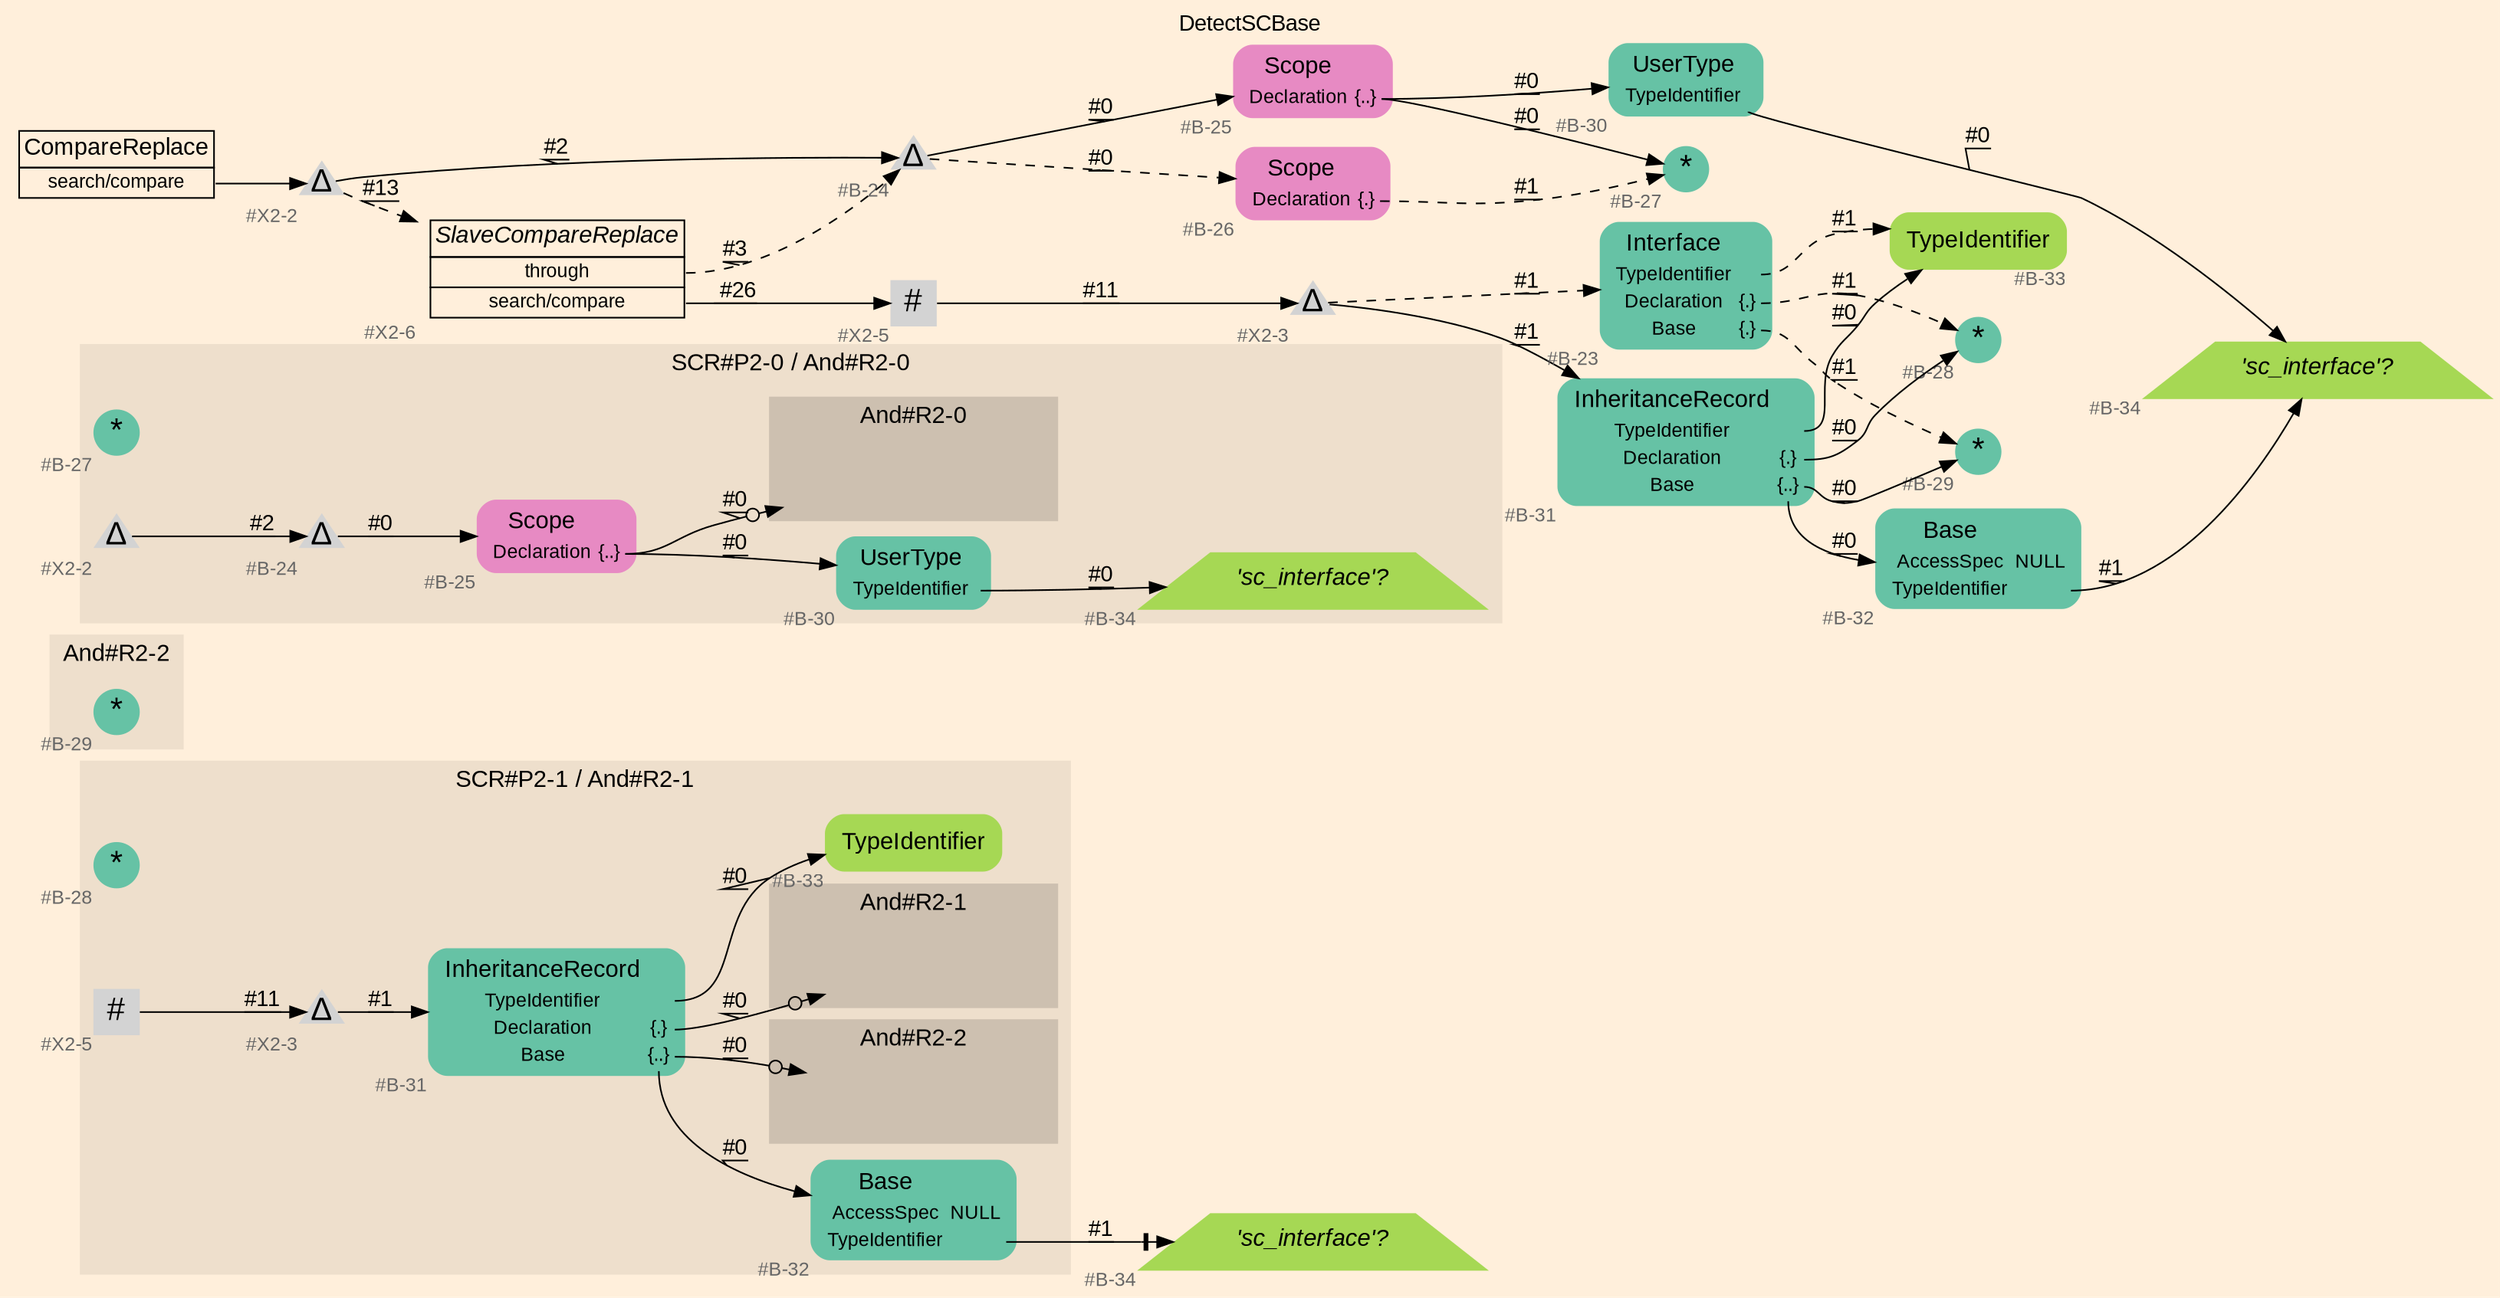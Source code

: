 digraph "DetectSCBase" {
label = "DetectSCBase"
labelloc = t
graph [
    rankdir = "LR"
    ranksep = 0.3
    bgcolor = antiquewhite1
    color = black
    fontcolor = black
    fontname = "Arial"
];
node [
    fontname = "Arial"
];
edge [
    fontname = "Arial"
];

// -------------------- figure And#R2-1 --------------------
// -------- region And#R2-1 ----------
subgraph "clusterAnd#R2-1" {
    label = "And#R2-1"
    style = "filled"
    color = antiquewhite2
    fontsize = "15"
    // -------- block And#R2-1/#B-28 ----------
    "And#R2-1/#B-28" [
        fillcolor = "/set28/1"
        xlabel = "#B-28"
        fontsize = "12"
        fontcolor = grey40
        shape = "circle"
        label = <<FONT COLOR="black" POINT-SIZE="20">*</FONT>>
        style = "filled"
        penwidth = 0.0
        fixedsize = true
        width = 0.4
        height = 0.4
    ];
    
}


// -------------------- figure And#R2-2 --------------------
// -------- region And#R2-2 ----------
subgraph "clusterAnd#R2-2" {
    label = "And#R2-2"
    style = "filled"
    color = antiquewhite2
    fontsize = "15"
    // -------- block And#R2-2/#B-29 ----------
    "And#R2-2/#B-29" [
        fillcolor = "/set28/1"
        xlabel = "#B-29"
        fontsize = "12"
        fontcolor = grey40
        shape = "circle"
        label = <<FONT COLOR="black" POINT-SIZE="20">*</FONT>>
        style = "filled"
        penwidth = 0.0
        fixedsize = true
        width = 0.4
        height = 0.4
    ];
    
}


// -------------------- figure And#R2-1 --------------------
// -------- region And#R2-1 ----------
subgraph "clusterAnd#R2-1" {
    label = "SCR#P2-1 / And#R2-1"
    style = "filled"
    color = antiquewhite2
    fontsize = "15"
    // -------- block And#R2-1/#B-32 ----------
    "And#R2-1/#B-32" [
        fillcolor = "/set28/1"
        xlabel = "#B-32"
        fontsize = "12"
        fontcolor = grey40
        shape = "plaintext"
        label = <<TABLE BORDER="0" CELLBORDER="0" CELLSPACING="0">
         <TR><TD><FONT COLOR="black" POINT-SIZE="15">Base</FONT></TD></TR>
         <TR><TD><FONT COLOR="black" POINT-SIZE="12">AccessSpec</FONT></TD><TD PORT="port0"><FONT COLOR="black" POINT-SIZE="12">NULL</FONT></TD></TR>
         <TR><TD><FONT COLOR="black" POINT-SIZE="12">TypeIdentifier</FONT></TD><TD PORT="port1"></TD></TR>
        </TABLE>>
        style = "rounded,filled"
    ];
    
    // -------- block And#R2-1/#B-31 ----------
    "And#R2-1/#B-31" [
        fillcolor = "/set28/1"
        xlabel = "#B-31"
        fontsize = "12"
        fontcolor = grey40
        shape = "plaintext"
        label = <<TABLE BORDER="0" CELLBORDER="0" CELLSPACING="0">
         <TR><TD><FONT COLOR="black" POINT-SIZE="15">InheritanceRecord</FONT></TD></TR>
         <TR><TD><FONT COLOR="black" POINT-SIZE="12">TypeIdentifier</FONT></TD><TD PORT="port0"></TD></TR>
         <TR><TD><FONT COLOR="black" POINT-SIZE="12">Declaration</FONT></TD><TD PORT="port1"><FONT COLOR="black" POINT-SIZE="12">{.}</FONT></TD></TR>
         <TR><TD><FONT COLOR="black" POINT-SIZE="12">Base</FONT></TD><TD PORT="port2"><FONT COLOR="black" POINT-SIZE="12">{..}</FONT></TD></TR>
        </TABLE>>
        style = "rounded,filled"
    ];
    
    // -------- block And#R2-1/#X2-3 ----------
    "And#R2-1/#X2-3" [
        xlabel = "#X2-3"
        fontsize = "12"
        fontcolor = grey40
        shape = "triangle"
        label = <<FONT COLOR="black" POINT-SIZE="20">Δ</FONT>>
        style = "filled"
        penwidth = 0.0
        fixedsize = true
        width = 0.4
        height = 0.4
    ];
    
    // -------- block And#R2-1/#X2-5 ----------
    "And#R2-1/#X2-5" [
        xlabel = "#X2-5"
        fontsize = "12"
        fontcolor = grey40
        shape = "square"
        label = <<FONT COLOR="black" POINT-SIZE="20">#</FONT>>
        style = "filled"
        penwidth = 0.0
        fixedsize = true
        width = 0.4
        height = 0.4
    ];
    
    // -------- block And#R2-1/#B-33 ----------
    "And#R2-1/#B-33" [
        fillcolor = "/set28/5"
        xlabel = "#B-33"
        fontsize = "12"
        fontcolor = grey40
        shape = "plaintext"
        label = <<TABLE BORDER="0" CELLBORDER="0" CELLSPACING="0">
         <TR><TD><FONT COLOR="black" POINT-SIZE="15">TypeIdentifier</FONT></TD></TR>
        </TABLE>>
        style = "rounded,filled"
    ];
    
    // -------- region And#R2-1/And#R2-1 ----------
    subgraph "clusterAnd#R2-1/And#R2-1" {
        label = "And#R2-1"
        style = "filled"
        color = antiquewhite3
        fontsize = "15"
        // -------- block And#R2-1/And#R2-1/#B-28 ----------
        "And#R2-1/And#R2-1/#B-28" [
            fillcolor = "/set28/1"
            xlabel = "#B-28"
            fontsize = "12"
            fontcolor = grey40
            shape = "none"
            style = "invisible"
        ];
        
    }
    
    // -------- region And#R2-1/And#R2-2 ----------
    subgraph "clusterAnd#R2-1/And#R2-2" {
        label = "And#R2-2"
        style = "filled"
        color = antiquewhite3
        fontsize = "15"
        // -------- block And#R2-1/And#R2-2/#B-29 ----------
        "And#R2-1/And#R2-2/#B-29" [
            fillcolor = "/set28/1"
            xlabel = "#B-29"
            fontsize = "12"
            fontcolor = grey40
            shape = "none"
            style = "invisible"
        ];
        
    }
    
}

// -------- block And#R2-1/#B-34 ----------
"And#R2-1/#B-34" [
    fillcolor = "/set28/5"
    xlabel = "#B-34"
    fontsize = "12"
    fontcolor = grey40
    shape = "trapezium"
    label = <<FONT COLOR="black" POINT-SIZE="15"><I>'sc_interface'?</I></FONT>>
    style = "filled"
    penwidth = 0.0
];

"And#R2-1/#B-32":port1 -> "And#R2-1/#B-34" [
    arrowhead="normalnonetee"
    label = "#1"
    decorate = true
    color = black
    fontcolor = black
];

"And#R2-1/#B-31":port0 -> "And#R2-1/#B-33" [
    label = "#0"
    decorate = true
    color = black
    fontcolor = black
];

"And#R2-1/#B-31":port1 -> "And#R2-1/And#R2-1/#B-28" [
    arrowhead="normalnoneodot"
    label = "#0"
    decorate = true
    color = black
    fontcolor = black
];

"And#R2-1/#B-31":port2 -> "And#R2-1/And#R2-2/#B-29" [
    arrowhead="normalnoneodot"
    label = "#0"
    decorate = true
    color = black
    fontcolor = black
];

"And#R2-1/#B-31":port2 -> "And#R2-1/#B-32" [
    label = "#0"
    decorate = true
    color = black
    fontcolor = black
];

"And#R2-1/#X2-3" -> "And#R2-1/#B-31" [
    label = "#1"
    decorate = true
    color = black
    fontcolor = black
];

"And#R2-1/#X2-5" -> "And#R2-1/#X2-3" [
    label = "#11"
    decorate = true
    color = black
    fontcolor = black
];


// -------------------- figure And#R2-0 --------------------
// -------- region And#R2-0 ----------
subgraph "clusterAnd#R2-0" {
    label = "And#R2-0"
    style = "filled"
    color = antiquewhite2
    fontsize = "15"
    // -------- block And#R2-0/#B-27 ----------
    "And#R2-0/#B-27" [
        fillcolor = "/set28/1"
        xlabel = "#B-27"
        fontsize = "12"
        fontcolor = grey40
        shape = "circle"
        label = <<FONT COLOR="black" POINT-SIZE="20">*</FONT>>
        style = "filled"
        penwidth = 0.0
        fixedsize = true
        width = 0.4
        height = 0.4
    ];
    
}


// -------------------- figure And#R2-0 --------------------
// -------- region And#R2-0 ----------
subgraph "clusterAnd#R2-0" {
    label = "SCR#P2-0 / And#R2-0"
    style = "filled"
    color = antiquewhite2
    fontsize = "15"
    // -------- block And#R2-0/#B-30 ----------
    "And#R2-0/#B-30" [
        fillcolor = "/set28/1"
        xlabel = "#B-30"
        fontsize = "12"
        fontcolor = grey40
        shape = "plaintext"
        label = <<TABLE BORDER="0" CELLBORDER="0" CELLSPACING="0">
         <TR><TD><FONT COLOR="black" POINT-SIZE="15">UserType</FONT></TD></TR>
         <TR><TD><FONT COLOR="black" POINT-SIZE="12">TypeIdentifier</FONT></TD><TD PORT="port0"></TD></TR>
        </TABLE>>
        style = "rounded,filled"
    ];
    
    // -------- block And#R2-0/#X2-2 ----------
    "And#R2-0/#X2-2" [
        xlabel = "#X2-2"
        fontsize = "12"
        fontcolor = grey40
        shape = "triangle"
        label = <<FONT COLOR="black" POINT-SIZE="20">Δ</FONT>>
        style = "filled"
        penwidth = 0.0
        fixedsize = true
        width = 0.4
        height = 0.4
    ];
    
    // -------- block And#R2-0/#B-24 ----------
    "And#R2-0/#B-24" [
        xlabel = "#B-24"
        fontsize = "12"
        fontcolor = grey40
        shape = "triangle"
        label = <<FONT COLOR="black" POINT-SIZE="20">Δ</FONT>>
        style = "filled"
        penwidth = 0.0
        fixedsize = true
        width = 0.4
        height = 0.4
    ];
    
    // -------- block And#R2-0/#B-34 ----------
    "And#R2-0/#B-34" [
        fillcolor = "/set28/5"
        xlabel = "#B-34"
        fontsize = "12"
        fontcolor = grey40
        shape = "trapezium"
        label = <<FONT COLOR="black" POINT-SIZE="15"><I>'sc_interface'?</I></FONT>>
        style = "filled"
        penwidth = 0.0
    ];
    
    // -------- block And#R2-0/#B-25 ----------
    "And#R2-0/#B-25" [
        fillcolor = "/set28/4"
        xlabel = "#B-25"
        fontsize = "12"
        fontcolor = grey40
        shape = "plaintext"
        label = <<TABLE BORDER="0" CELLBORDER="0" CELLSPACING="0">
         <TR><TD><FONT COLOR="black" POINT-SIZE="15">Scope</FONT></TD></TR>
         <TR><TD><FONT COLOR="black" POINT-SIZE="12">Declaration</FONT></TD><TD PORT="port0"><FONT COLOR="black" POINT-SIZE="12">{..}</FONT></TD></TR>
        </TABLE>>
        style = "rounded,filled"
    ];
    
    // -------- region And#R2-0/And#R2-0 ----------
    subgraph "clusterAnd#R2-0/And#R2-0" {
        label = "And#R2-0"
        style = "filled"
        color = antiquewhite3
        fontsize = "15"
        // -------- block And#R2-0/And#R2-0/#B-27 ----------
        "And#R2-0/And#R2-0/#B-27" [
            fillcolor = "/set28/1"
            xlabel = "#B-27"
            fontsize = "12"
            fontcolor = grey40
            shape = "none"
            style = "invisible"
        ];
        
    }
    
}

"And#R2-0/#B-30":port0 -> "And#R2-0/#B-34" [
    label = "#0"
    decorate = true
    color = black
    fontcolor = black
];

"And#R2-0/#X2-2" -> "And#R2-0/#B-24" [
    label = "#2"
    decorate = true
    color = black
    fontcolor = black
];

"And#R2-0/#B-24" -> "And#R2-0/#B-25" [
    label = "#0"
    decorate = true
    color = black
    fontcolor = black
];

"And#R2-0/#B-25":port0 -> "And#R2-0/And#R2-0/#B-27" [
    arrowhead="normalnoneodot"
    label = "#0"
    decorate = true
    color = black
    fontcolor = black
];

"And#R2-0/#B-25":port0 -> "And#R2-0/#B-30" [
    label = "#0"
    decorate = true
    color = black
    fontcolor = black
];


// -------------------- transformation figure --------------------
// -------- block CR#X2-4 ----------
"CR#X2-4" [
    fillcolor = antiquewhite1
    fontsize = "12"
    fontcolor = grey40
    shape = "plaintext"
    label = <<TABLE BORDER="0" CELLBORDER="1" CELLSPACING="0">
     <TR><TD><FONT COLOR="black" POINT-SIZE="15">CompareReplace</FONT></TD></TR>
     <TR><TD PORT="port0"><FONT COLOR="black" POINT-SIZE="12">search/compare</FONT></TD></TR>
    </TABLE>>
    style = "filled"
    color = black
];

// -------- block #X2-2 ----------
"#X2-2" [
    xlabel = "#X2-2"
    fontsize = "12"
    fontcolor = grey40
    shape = "triangle"
    label = <<FONT COLOR="black" POINT-SIZE="20">Δ</FONT>>
    style = "filled"
    penwidth = 0.0
    fixedsize = true
    width = 0.4
    height = 0.4
];

// -------- block #B-24 ----------
"#B-24" [
    xlabel = "#B-24"
    fontsize = "12"
    fontcolor = grey40
    shape = "triangle"
    label = <<FONT COLOR="black" POINT-SIZE="20">Δ</FONT>>
    style = "filled"
    penwidth = 0.0
    fixedsize = true
    width = 0.4
    height = 0.4
];

// -------- block #B-25 ----------
"#B-25" [
    fillcolor = "/set28/4"
    xlabel = "#B-25"
    fontsize = "12"
    fontcolor = grey40
    shape = "plaintext"
    label = <<TABLE BORDER="0" CELLBORDER="0" CELLSPACING="0">
     <TR><TD><FONT COLOR="black" POINT-SIZE="15">Scope</FONT></TD></TR>
     <TR><TD><FONT COLOR="black" POINT-SIZE="12">Declaration</FONT></TD><TD PORT="port0"><FONT COLOR="black" POINT-SIZE="12">{..}</FONT></TD></TR>
    </TABLE>>
    style = "rounded,filled"
];

// -------- block #B-27 ----------
"#B-27" [
    fillcolor = "/set28/1"
    xlabel = "#B-27"
    fontsize = "12"
    fontcolor = grey40
    shape = "circle"
    label = <<FONT COLOR="black" POINT-SIZE="20">*</FONT>>
    style = "filled"
    penwidth = 0.0
    fixedsize = true
    width = 0.4
    height = 0.4
];

// -------- block #B-30 ----------
"#B-30" [
    fillcolor = "/set28/1"
    xlabel = "#B-30"
    fontsize = "12"
    fontcolor = grey40
    shape = "plaintext"
    label = <<TABLE BORDER="0" CELLBORDER="0" CELLSPACING="0">
     <TR><TD><FONT COLOR="black" POINT-SIZE="15">UserType</FONT></TD></TR>
     <TR><TD><FONT COLOR="black" POINT-SIZE="12">TypeIdentifier</FONT></TD><TD PORT="port0"></TD></TR>
    </TABLE>>
    style = "rounded,filled"
];

// -------- block #B-34 ----------
"#B-34" [
    fillcolor = "/set28/5"
    xlabel = "#B-34"
    fontsize = "12"
    fontcolor = grey40
    shape = "trapezium"
    label = <<FONT COLOR="black" POINT-SIZE="15"><I>'sc_interface'?</I></FONT>>
    style = "filled"
    penwidth = 0.0
];

// -------- block #B-26 ----------
"#B-26" [
    fillcolor = "/set28/4"
    xlabel = "#B-26"
    fontsize = "12"
    fontcolor = grey40
    shape = "plaintext"
    label = <<TABLE BORDER="0" CELLBORDER="0" CELLSPACING="0">
     <TR><TD><FONT COLOR="black" POINT-SIZE="15">Scope</FONT></TD></TR>
     <TR><TD><FONT COLOR="black" POINT-SIZE="12">Declaration</FONT></TD><TD PORT="port0"><FONT COLOR="black" POINT-SIZE="12">{.}</FONT></TD></TR>
    </TABLE>>
    style = "rounded,filled"
];

// -------- block #X2-6 ----------
"#X2-6" [
    fillcolor = antiquewhite1
    xlabel = "#X2-6"
    fontsize = "12"
    fontcolor = grey40
    shape = "plaintext"
    label = <<TABLE BORDER="0" CELLBORDER="1" CELLSPACING="0">
     <TR><TD><FONT COLOR="black" POINT-SIZE="15"><I>SlaveCompareReplace</I></FONT></TD></TR>
     <TR><TD PORT="port0"><FONT COLOR="black" POINT-SIZE="12">through</FONT></TD></TR>
     <TR><TD PORT="port1"><FONT COLOR="black" POINT-SIZE="12">search/compare</FONT></TD></TR>
    </TABLE>>
    style = "filled"
    color = black
];

// -------- block #X2-5 ----------
"#X2-5" [
    xlabel = "#X2-5"
    fontsize = "12"
    fontcolor = grey40
    shape = "square"
    label = <<FONT COLOR="black" POINT-SIZE="20">#</FONT>>
    style = "filled"
    penwidth = 0.0
    fixedsize = true
    width = 0.4
    height = 0.4
];

// -------- block #X2-3 ----------
"#X2-3" [
    xlabel = "#X2-3"
    fontsize = "12"
    fontcolor = grey40
    shape = "triangle"
    label = <<FONT COLOR="black" POINT-SIZE="20">Δ</FONT>>
    style = "filled"
    penwidth = 0.0
    fixedsize = true
    width = 0.4
    height = 0.4
];

// -------- block #B-31 ----------
"#B-31" [
    fillcolor = "/set28/1"
    xlabel = "#B-31"
    fontsize = "12"
    fontcolor = grey40
    shape = "plaintext"
    label = <<TABLE BORDER="0" CELLBORDER="0" CELLSPACING="0">
     <TR><TD><FONT COLOR="black" POINT-SIZE="15">InheritanceRecord</FONT></TD></TR>
     <TR><TD><FONT COLOR="black" POINT-SIZE="12">TypeIdentifier</FONT></TD><TD PORT="port0"></TD></TR>
     <TR><TD><FONT COLOR="black" POINT-SIZE="12">Declaration</FONT></TD><TD PORT="port1"><FONT COLOR="black" POINT-SIZE="12">{.}</FONT></TD></TR>
     <TR><TD><FONT COLOR="black" POINT-SIZE="12">Base</FONT></TD><TD PORT="port2"><FONT COLOR="black" POINT-SIZE="12">{..}</FONT></TD></TR>
    </TABLE>>
    style = "rounded,filled"
];

// -------- block #B-33 ----------
"#B-33" [
    fillcolor = "/set28/5"
    xlabel = "#B-33"
    fontsize = "12"
    fontcolor = grey40
    shape = "plaintext"
    label = <<TABLE BORDER="0" CELLBORDER="0" CELLSPACING="0">
     <TR><TD><FONT COLOR="black" POINT-SIZE="15">TypeIdentifier</FONT></TD></TR>
    </TABLE>>
    style = "rounded,filled"
];

// -------- block #B-28 ----------
"#B-28" [
    fillcolor = "/set28/1"
    xlabel = "#B-28"
    fontsize = "12"
    fontcolor = grey40
    shape = "circle"
    label = <<FONT COLOR="black" POINT-SIZE="20">*</FONT>>
    style = "filled"
    penwidth = 0.0
    fixedsize = true
    width = 0.4
    height = 0.4
];

// -------- block #B-29 ----------
"#B-29" [
    fillcolor = "/set28/1"
    xlabel = "#B-29"
    fontsize = "12"
    fontcolor = grey40
    shape = "circle"
    label = <<FONT COLOR="black" POINT-SIZE="20">*</FONT>>
    style = "filled"
    penwidth = 0.0
    fixedsize = true
    width = 0.4
    height = 0.4
];

// -------- block #B-32 ----------
"#B-32" [
    fillcolor = "/set28/1"
    xlabel = "#B-32"
    fontsize = "12"
    fontcolor = grey40
    shape = "plaintext"
    label = <<TABLE BORDER="0" CELLBORDER="0" CELLSPACING="0">
     <TR><TD><FONT COLOR="black" POINT-SIZE="15">Base</FONT></TD></TR>
     <TR><TD><FONT COLOR="black" POINT-SIZE="12">AccessSpec</FONT></TD><TD PORT="port0"><FONT COLOR="black" POINT-SIZE="12">NULL</FONT></TD></TR>
     <TR><TD><FONT COLOR="black" POINT-SIZE="12">TypeIdentifier</FONT></TD><TD PORT="port1"></TD></TR>
    </TABLE>>
    style = "rounded,filled"
];

// -------- block #B-23 ----------
"#B-23" [
    fillcolor = "/set28/1"
    xlabel = "#B-23"
    fontsize = "12"
    fontcolor = grey40
    shape = "plaintext"
    label = <<TABLE BORDER="0" CELLBORDER="0" CELLSPACING="0">
     <TR><TD><FONT COLOR="black" POINT-SIZE="15">Interface</FONT></TD></TR>
     <TR><TD><FONT COLOR="black" POINT-SIZE="12">TypeIdentifier</FONT></TD><TD PORT="port0"></TD></TR>
     <TR><TD><FONT COLOR="black" POINT-SIZE="12">Declaration</FONT></TD><TD PORT="port1"><FONT COLOR="black" POINT-SIZE="12">{.}</FONT></TD></TR>
     <TR><TD><FONT COLOR="black" POINT-SIZE="12">Base</FONT></TD><TD PORT="port2"><FONT COLOR="black" POINT-SIZE="12">{.}</FONT></TD></TR>
    </TABLE>>
    style = "rounded,filled"
];

"CR#X2-4":port0 -> "#X2-2" [
    label = ""
    decorate = true
    color = black
    fontcolor = black
];

"#X2-2" -> "#B-24" [
    label = "#2"
    decorate = true
    color = black
    fontcolor = black
];

"#X2-2" -> "#X2-6" [
    style="dashed"
    label = "#13"
    decorate = true
    color = black
    fontcolor = black
];

"#B-24" -> "#B-25" [
    label = "#0"
    decorate = true
    color = black
    fontcolor = black
];

"#B-24" -> "#B-26" [
    style="dashed"
    label = "#0"
    decorate = true
    color = black
    fontcolor = black
];

"#B-25":port0 -> "#B-27" [
    label = "#0"
    decorate = true
    color = black
    fontcolor = black
];

"#B-25":port0 -> "#B-30" [
    label = "#0"
    decorate = true
    color = black
    fontcolor = black
];

"#B-30":port0 -> "#B-34" [
    label = "#0"
    decorate = true
    color = black
    fontcolor = black
];

"#B-26":port0 -> "#B-27" [
    style="dashed"
    label = "#1"
    decorate = true
    color = black
    fontcolor = black
];

"#X2-6":port0 -> "#B-24" [
    style="dashed"
    label = "#3"
    decorate = true
    color = black
    fontcolor = black
];

"#X2-6":port1 -> "#X2-5" [
    label = " #26"
    decorate = true
    color = black
    fontcolor = black
];

"#X2-5" -> "#X2-3" [
    label = "#11"
    decorate = true
    color = black
    fontcolor = black
];

"#X2-3" -> "#B-31" [
    label = "#1"
    decorate = true
    color = black
    fontcolor = black
];

"#X2-3" -> "#B-23" [
    style="dashed"
    label = "#1"
    decorate = true
    color = black
    fontcolor = black
];

"#B-31":port0 -> "#B-33" [
    label = "#0"
    decorate = true
    color = black
    fontcolor = black
];

"#B-31":port1 -> "#B-28" [
    label = "#0"
    decorate = true
    color = black
    fontcolor = black
];

"#B-31":port2 -> "#B-29" [
    label = "#0"
    decorate = true
    color = black
    fontcolor = black
];

"#B-31":port2 -> "#B-32" [
    label = "#0"
    decorate = true
    color = black
    fontcolor = black
];

"#B-32":port1 -> "#B-34" [
    label = "#1"
    decorate = true
    color = black
    fontcolor = black
];

"#B-23":port0 -> "#B-33" [
    style="dashed"
    label = "#1"
    decorate = true
    color = black
    fontcolor = black
];

"#B-23":port1 -> "#B-28" [
    style="dashed"
    label = "#1"
    decorate = true
    color = black
    fontcolor = black
];

"#B-23":port2 -> "#B-29" [
    style="dashed"
    label = "#1"
    decorate = true
    color = black
    fontcolor = black
];


}

